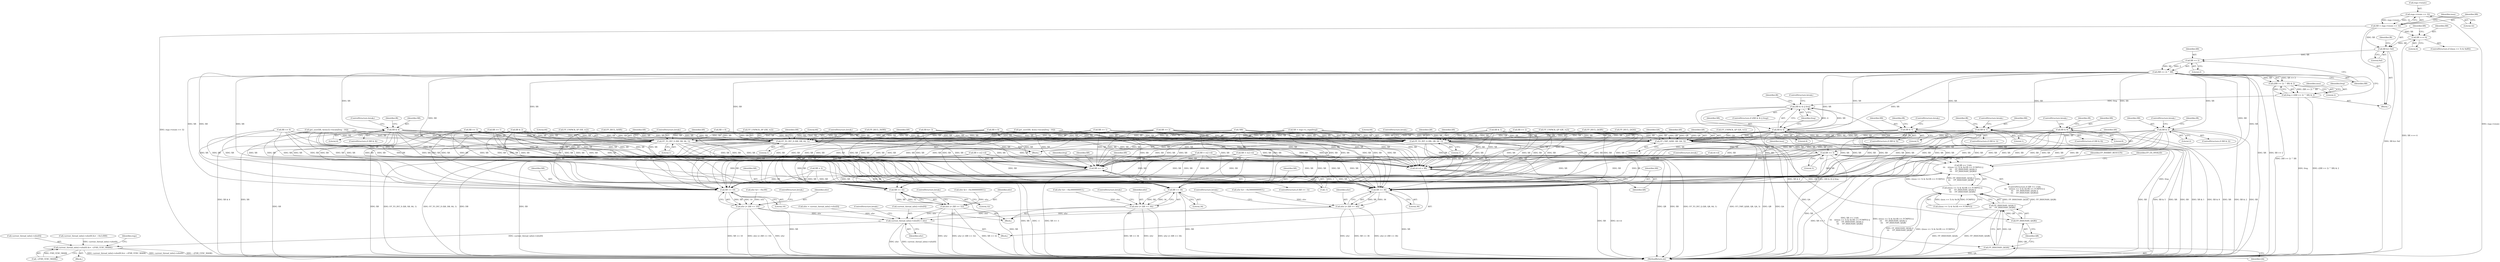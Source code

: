 digraph "0_linux_a8b0ca17b80e92faab46ee7179ba9e99ccb61233_42@pointer" {
"1000724" [label="(Call,regs->tstate >> 32)"];
"1000722" [label="(Call,XR = regs->tstate >> 32)"];
"1000735" [label="(Call,XR >>= 4)"];
"1000738" [label="(Call,XR &= 0xf)"];
"1000748" [label="(Call,XR >> 2)"];
"1000747" [label="(Call,(XR >> 2) ^ XR)"];
"1000746" [label="(Call,((XR >> 2) ^ XR) & 2)"];
"1000744" [label="(Call,freg = ((XR >> 2) ^ XR) & 2)"];
"1000771" [label="(Call,(XR & 4) || freg)"];
"1000762" [label="(Call,XR & 4)"];
"1001595" [label="(Call,FP_TO_INT_S (XR, SB, 64, 1))"];
"1001773" [label="(Call,XR == -1)"];
"1001791" [label="(Call,XR << 10)"];
"1001789" [label="(Call,xfsr |= (XR << 10))"];
"1001825" [label="(Call,current_thread_info()->xfsr[0] = xfsr)"];
"1001870" [label="(Call,current_thread_info()->xfsr[0] &= ~(FSR_CEXC_MASK))"];
"1001801" [label="(Call,XR << 32)"];
"1001799" [label="(Call,xfsr |= (XR << 32))"];
"1001811" [label="(Call,XR << 34)"];
"1001809" [label="(Call,xfsr |= (XR << 34))"];
"1001821" [label="(Call,XR << 36)"];
"1001819" [label="(Call,xfsr |= (XR << 36))"];
"1001841" [label="(Call,rd->d = XR)"];
"1001602" [label="(Call,FP_TO_INT_D (XR, DB, 64, 1))"];
"1001609" [label="(Call,FP_TO_INT_Q (XR, QB, 64, 1))"];
"1001728" [label="(Call,FP_CMP_Q(XR, QB, QA, 3))"];
"1001735" [label="(Call,XR == 3)"];
"1001734" [label="(Call,XR == 3 &&\n\t\t\t    (((insn >> 5) & 0x1ff) == FCMPEQ ||\n\t\t\t     FP_ISSIGNAN_Q(QA) ||\n\t\t\t     FP_ISSIGNAN_Q(QB)))"];
"1001747" [label="(Call,FP_ISSIGNAN_Q(QA))"];
"1001746" [label="(Call,FP_ISSIGNAN_Q(QA) ||\n\t\t\t     FP_ISSIGNAN_Q(QB))"];
"1001738" [label="(Call,((insn >> 5) & 0x1ff) == FCMPEQ ||\n\t\t\t     FP_ISSIGNAN_Q(QA) ||\n\t\t\t     FP_ISSIGNAN_Q(QB))"];
"1001749" [label="(Call,FP_ISSIGNAN_Q(QB))"];
"1000772" [label="(Call,XR & 4)"];
"1000789" [label="(Call,XR & 5)"];
"1000798" [label="(Call,XR & 1)"];
"1000807" [label="(Call,XR & 8)"];
"1000816" [label="(Call,XR & 2)"];
"1001821" [label="(Call,XR << 36)"];
"1000748" [label="(Call,XR >> 2)"];
"1000694" [label="(Call,XR == 2)"];
"1001628" [label="(Call,XR = rs2->d)"];
"1001796" [label="(Call,xfsr &= ~0x300000000UL)"];
"1001748" [label="(Identifier,QA)"];
"1001810" [label="(Identifier,xfsr)"];
"1000722" [label="(Call,XR = regs->tstate >> 32)"];
"1000744" [label="(Call,freg = ((XR >> 2) ^ XR) & 2)"];
"1000745" [label="(Identifier,freg)"];
"1000768" [label="(ControlStructure,break;)"];
"1000685" [label="(Call,XR & 2)"];
"1000931" [label="(Call,!XR)"];
"1000806" [label="(ControlStructure,if (XR & 8))"];
"1001612" [label="(Literal,64)"];
"1000738" [label="(Call,XR &= 0xf)"];
"1001824" [label="(ControlStructure,break;)"];
"1000187" [label="(Call,FP_DECL_D(DB))"];
"1001603" [label="(Identifier,XR)"];
"1001746" [label="(Call,FP_ISSIGNAN_Q(QA) ||\n\t\t\t     FP_ISSIGNAN_Q(QB))"];
"1000804" [label="(ControlStructure,break;)"];
"1000815" [label="(ControlStructure,if (XR & 2))"];
"1000948" [label="(Call,XR < 0)"];
"1000739" [label="(Identifier,XR)"];
"1001811" [label="(Call,XR << 34)"];
"1001599" [label="(Literal,1)"];
"1000676" [label="(Call,XR == 1)"];
"1000747" [label="(Call,(XR >> 2) ^ XR)"];
"1000849" [label="(Call,XR = 0)"];
"1000736" [label="(Identifier,XR)"];
"1001772" [label="(ControlStructure,if (XR == -1))"];
"1001823" [label="(Literal,36)"];
"1001841" [label="(Call,rd->d = XR)"];
"1001614" [label="(ControlStructure,break;)"];
"1001728" [label="(Call,FP_CMP_Q(XR, QB, QA, 3))"];
"1000818" [label="(Literal,2)"];
"1001822" [label="(Identifier,XR)"];
"1000181" [label="(Call,FP_DECL_S(SB))"];
"1001813" [label="(Literal,34)"];
"1000751" [label="(Identifier,XR)"];
"1000813" [label="(ControlStructure,break;)"];
"1001765" [label="(Call,xfsr = current_thread_info()->xfsr[0])"];
"1000799" [label="(Identifier,XR)"];
"1000752" [label="(Literal,2)"];
"1001825" [label="(Call,current_thread_info()->xfsr[0] = xfsr)"];
"1000732" [label="(Identifier,insn)"];
"1001602" [label="(Call,FP_TO_INT_D (XR, DB, 64, 1))"];
"1000857" [label="(Call,XR = regs->u_regs[freg])"];
"1001735" [label="(Call,XR == 3)"];
"1001774" [label="(Identifier,XR)"];
"1000740" [label="(Literal,0xf)"];
"1000756" [label="(Identifier,insn)"];
"1001606" [label="(Literal,1)"];
"1001832" [label="(ControlStructure,break;)"];
"1001015" [label="(Block,)"];
"1000770" [label="(ControlStructure,if ((XR & 4) || freg))"];
"1001775" [label="(Call,-1)"];
"1001755" [label="(Identifier,FP_INHIBIT_RESULTS)"];
"1001752" [label="(Identifier,FP_EX_INVALID)"];
"1001802" [label="(Identifier,XR)"];
"1001800" [label="(Identifier,xfsr)"];
"1000816" [label="(Call,XR & 2)"];
"1001736" [label="(Identifier,XR)"];
"1001613" [label="(Literal,1)"];
"1000939" [label="(Call,XR <= 0)"];
"1000788" [label="(ControlStructure,if (XR & 5))"];
"1000811" [label="(Identifier,IR)"];
"1000884" [label="(Call,get_user(XR, &win32->locals[freg - 16]))"];
"1000632" [label="(Call,XR &= 3)"];
"1001791" [label="(Call,XR << 10)"];
"1001734" [label="(Call,XR == 3 &&\n\t\t\t    (((insn >> 5) & 0x1ff) == FCMPEQ ||\n\t\t\t     FP_ISSIGNAN_Q(QA) ||\n\t\t\t     FP_ISSIGNAN_Q(QB)))"];
"1000191" [label="(Call,FP_DECL_Q(QA))"];
"1000909" [label="(Call,get_user(XR, &win->locals[freg - 16]))"];
"1001763" [label="(Block,)"];
"1001816" [label="(Call,xfsr &= ~0x3000000000UL)"];
"1000764" [label="(Literal,4)"];
"1001731" [label="(Identifier,QA)"];
"1001846" [label="(ControlStructure,break;)"];
"1001777" [label="(Call,XR = 2)"];
"1000774" [label="(Literal,4)"];
"1000742" [label="(Identifier,IR)"];
"1001799" [label="(Call,xfsr |= (XR << 32))"];
"1001804" [label="(ControlStructure,break;)"];
"1001871" [label="(Call,current_thread_info()->xfsr[0])"];
"1001729" [label="(Identifier,XR)"];
"1000779" [label="(ControlStructure,break;)"];
"1001831" [label="(Identifier,xfsr)"];
"1000655" [label="(Call,XR == 1)"];
"1001789" [label="(Call,xfsr |= (XR << 10))"];
"1001782" [label="(Identifier,freg)"];
"1001812" [label="(Identifier,XR)"];
"1001739" [label="(Call,((insn >> 5) & 0x1ff) == FCMPEQ)"];
"1000737" [label="(Literal,4)"];
"1000761" [label="(ControlStructure,if (XR & 4))"];
"1001790" [label="(Identifier,xfsr)"];
"1001786" [label="(Call,xfsr &= ~0xc00)"];
"1001046" [label="(Call,current_thread_info()->xfsr[0] &= ~0x1c000)"];
"1001236" [label="(Call,FP_UNPACK_DP (DB, rs2))"];
"1001784" [label="(Block,)"];
"1000795" [label="(ControlStructure,break;)"];
"1001778" [label="(Identifier,XR)"];
"1001231" [label="(Call,FP_UNPACK_QP (QB, rs2))"];
"1000777" [label="(Identifier,IR)"];
"1000750" [label="(Literal,2)"];
"1001635" [label="(Call,XR = rs2->d)"];
"1001730" [label="(Identifier,QB)"];
"1000728" [label="(Literal,32)"];
"1001842" [label="(Call,rd->d)"];
"1001806" [label="(Call,xfsr &= ~0xc00000000UL)"];
"1001820" [label="(Identifier,xfsr)"];
"1000809" [label="(Literal,8)"];
"1000746" [label="(Call,((XR >> 2) ^ XR) & 2)"];
"1001773" [label="(Call,XR == -1)"];
"1000790" [label="(Identifier,XR)"];
"1000771" [label="(Call,(XR & 4) || freg)"];
"1001597" [label="(Identifier,SB)"];
"1001826" [label="(Call,current_thread_info()->xfsr[0])"];
"1000773" [label="(Identifier,XR)"];
"1000762" [label="(Call,XR & 4)"];
"1000658" [label="(Call,XR == 2)"];
"1001792" [label="(Identifier,XR)"];
"1001611" [label="(Identifier,QB)"];
"1000808" [label="(Identifier,XR)"];
"1000791" [label="(Literal,5)"];
"1000667" [label="(Call,XR & 1)"];
"1000817" [label="(Identifier,XR)"];
"1001600" [label="(ControlStructure,break;)"];
"1001819" [label="(Call,xfsr |= (XR << 36))"];
"1000793" [label="(Identifier,IR)"];
"1000822" [label="(ControlStructure,break;)"];
"1001845" [label="(Identifier,XR)"];
"1001737" [label="(Literal,3)"];
"1001609" [label="(Call,FP_TO_INT_Q (XR, QB, 64, 1))"];
"1001880" [label="(Identifier,regs)"];
"1000725" [label="(Call,regs->tstate)"];
"1000193" [label="(Call,FP_DECL_Q(QB))"];
"1001610" [label="(Identifier,XR)"];
"1000798" [label="(Call,XR & 1)"];
"1000766" [label="(Identifier,IR)"];
"1001742" [label="(Identifier,insn)"];
"1001596" [label="(Identifier,XR)"];
"1000575" [label="(Block,)"];
"1001750" [label="(Identifier,QB)"];
"1001895" [label="(MethodReturn,int)"];
"1000703" [label="(Call,XR == 3)"];
"1001604" [label="(Identifier,DB)"];
"1000800" [label="(Literal,1)"];
"1001747" [label="(Call,FP_ISSIGNAN_Q(QA))"];
"1001605" [label="(Literal,64)"];
"1001876" [label="(Call,~(FSR_CEXC_MASK))"];
"1000724" [label="(Call,regs->tstate >> 32)"];
"1001642" [label="(Call,XR = rs2->d)"];
"1001793" [label="(Literal,10)"];
"1000807" [label="(Call,XR & 8)"];
"1001598" [label="(Literal,64)"];
"1000723" [label="(Identifier,XR)"];
"1001814" [label="(ControlStructure,break;)"];
"1001607" [label="(ControlStructure,break;)"];
"1001794" [label="(ControlStructure,break;)"];
"1000735" [label="(Call,XR >>= 4)"];
"1001870" [label="(Call,current_thread_info()->xfsr[0] &= ~(FSR_CEXC_MASK))"];
"1001809" [label="(Call,xfsr |= (XR << 34))"];
"1000775" [label="(Identifier,freg)"];
"1001801" [label="(Call,XR << 32)"];
"1001595" [label="(Call,FP_TO_INT_S (XR, SB, 64, 1))"];
"1000749" [label="(Identifier,XR)"];
"1001803" [label="(Literal,32)"];
"1000772" [label="(Call,XR & 4)"];
"1001733" [label="(ControlStructure,if (XR == 3 &&\n\t\t\t    (((insn >> 5) & 0x1ff) == FCMPEQ ||\n\t\t\t     FP_ISSIGNAN_Q(QA) ||\n\t\t\t     FP_ISSIGNAN_Q(QB))))"];
"1001732" [label="(Literal,3)"];
"1000763" [label="(Identifier,XR)"];
"1001738" [label="(Call,((insn >> 5) & 0x1ff) == FCMPEQ ||\n\t\t\t     FP_ISSIGNAN_Q(QA) ||\n\t\t\t     FP_ISSIGNAN_Q(QB))"];
"1000802" [label="(Identifier,IR)"];
"1000789" [label="(Call,XR & 5)"];
"1001241" [label="(Call,FP_UNPACK_SP (SB, rs2))"];
"1000820" [label="(Identifier,IR)"];
"1001379" [label="(Block,)"];
"1001134" [label="(Call,FP_UNPACK_QP (QA, rs1))"];
"1000797" [label="(ControlStructure,if (XR & 1))"];
"1000729" [label="(ControlStructure,if ((insn >> 5) & 0x80))"];
"1001749" [label="(Call,FP_ISSIGNAN_Q(QB))"];
"1000724" -> "1000722"  [label="AST: "];
"1000724" -> "1000728"  [label="CFG: "];
"1000725" -> "1000724"  [label="AST: "];
"1000728" -> "1000724"  [label="AST: "];
"1000722" -> "1000724"  [label="CFG: "];
"1000724" -> "1001895"  [label="DDG: regs->tstate"];
"1000724" -> "1000722"  [label="DDG: regs->tstate"];
"1000724" -> "1000722"  [label="DDG: 32"];
"1000722" -> "1000575"  [label="AST: "];
"1000723" -> "1000722"  [label="AST: "];
"1000732" -> "1000722"  [label="CFG: "];
"1000722" -> "1001895"  [label="DDG: regs->tstate >> 32"];
"1000722" -> "1000735"  [label="DDG: XR"];
"1000722" -> "1000738"  [label="DDG: XR"];
"1000735" -> "1000729"  [label="AST: "];
"1000735" -> "1000737"  [label="CFG: "];
"1000736" -> "1000735"  [label="AST: "];
"1000737" -> "1000735"  [label="AST: "];
"1000739" -> "1000735"  [label="CFG: "];
"1000735" -> "1001895"  [label="DDG: XR >>= 4"];
"1000735" -> "1000738"  [label="DDG: XR"];
"1000738" -> "1000575"  [label="AST: "];
"1000738" -> "1000740"  [label="CFG: "];
"1000739" -> "1000738"  [label="AST: "];
"1000740" -> "1000738"  [label="AST: "];
"1000742" -> "1000738"  [label="CFG: "];
"1000738" -> "1001895"  [label="DDG: XR &= 0xf"];
"1000738" -> "1000748"  [label="DDG: XR"];
"1000748" -> "1000747"  [label="AST: "];
"1000748" -> "1000750"  [label="CFG: "];
"1000749" -> "1000748"  [label="AST: "];
"1000750" -> "1000748"  [label="AST: "];
"1000751" -> "1000748"  [label="CFG: "];
"1000748" -> "1000747"  [label="DDG: XR"];
"1000748" -> "1000747"  [label="DDG: 2"];
"1000747" -> "1000746"  [label="AST: "];
"1000747" -> "1000751"  [label="CFG: "];
"1000751" -> "1000747"  [label="AST: "];
"1000752" -> "1000747"  [label="CFG: "];
"1000747" -> "1001895"  [label="DDG: XR"];
"1000747" -> "1001895"  [label="DDG: XR >> 2"];
"1000747" -> "1000746"  [label="DDG: XR >> 2"];
"1000747" -> "1000746"  [label="DDG: XR"];
"1000747" -> "1000762"  [label="DDG: XR"];
"1000747" -> "1000772"  [label="DDG: XR"];
"1000747" -> "1000789"  [label="DDG: XR"];
"1000747" -> "1000798"  [label="DDG: XR"];
"1000747" -> "1000807"  [label="DDG: XR"];
"1000747" -> "1000816"  [label="DDG: XR"];
"1000747" -> "1001595"  [label="DDG: XR"];
"1000747" -> "1001602"  [label="DDG: XR"];
"1000747" -> "1001609"  [label="DDG: XR"];
"1000747" -> "1001728"  [label="DDG: XR"];
"1000747" -> "1001773"  [label="DDG: XR"];
"1000747" -> "1001791"  [label="DDG: XR"];
"1000747" -> "1001801"  [label="DDG: XR"];
"1000747" -> "1001811"  [label="DDG: XR"];
"1000747" -> "1001821"  [label="DDG: XR"];
"1000747" -> "1001841"  [label="DDG: XR"];
"1000746" -> "1000744"  [label="AST: "];
"1000746" -> "1000752"  [label="CFG: "];
"1000752" -> "1000746"  [label="AST: "];
"1000744" -> "1000746"  [label="CFG: "];
"1000746" -> "1001895"  [label="DDG: (XR >> 2) ^ XR"];
"1000746" -> "1000744"  [label="DDG: (XR >> 2) ^ XR"];
"1000746" -> "1000744"  [label="DDG: 2"];
"1000744" -> "1000575"  [label="AST: "];
"1000745" -> "1000744"  [label="AST: "];
"1000756" -> "1000744"  [label="CFG: "];
"1000744" -> "1001895"  [label="DDG: freg"];
"1000744" -> "1001895"  [label="DDG: ((XR >> 2) ^ XR) & 2"];
"1000744" -> "1000771"  [label="DDG: freg"];
"1000771" -> "1000770"  [label="AST: "];
"1000771" -> "1000772"  [label="CFG: "];
"1000771" -> "1000775"  [label="CFG: "];
"1000772" -> "1000771"  [label="AST: "];
"1000775" -> "1000771"  [label="AST: "];
"1000777" -> "1000771"  [label="CFG: "];
"1000779" -> "1000771"  [label="CFG: "];
"1000771" -> "1001895"  [label="DDG: XR & 4"];
"1000771" -> "1001895"  [label="DDG: (XR & 4) || freg"];
"1000771" -> "1001895"  [label="DDG: freg"];
"1000772" -> "1000771"  [label="DDG: XR"];
"1000772" -> "1000771"  [label="DDG: 4"];
"1000762" -> "1000761"  [label="AST: "];
"1000762" -> "1000764"  [label="CFG: "];
"1000763" -> "1000762"  [label="AST: "];
"1000764" -> "1000762"  [label="AST: "];
"1000766" -> "1000762"  [label="CFG: "];
"1000768" -> "1000762"  [label="CFG: "];
"1000762" -> "1001895"  [label="DDG: XR & 4"];
"1000762" -> "1001895"  [label="DDG: XR"];
"1000762" -> "1001595"  [label="DDG: XR"];
"1000762" -> "1001602"  [label="DDG: XR"];
"1000762" -> "1001609"  [label="DDG: XR"];
"1000762" -> "1001728"  [label="DDG: XR"];
"1000762" -> "1001773"  [label="DDG: XR"];
"1000762" -> "1001791"  [label="DDG: XR"];
"1000762" -> "1001801"  [label="DDG: XR"];
"1000762" -> "1001811"  [label="DDG: XR"];
"1000762" -> "1001821"  [label="DDG: XR"];
"1000762" -> "1001841"  [label="DDG: XR"];
"1001595" -> "1001379"  [label="AST: "];
"1001595" -> "1001599"  [label="CFG: "];
"1001596" -> "1001595"  [label="AST: "];
"1001597" -> "1001595"  [label="AST: "];
"1001598" -> "1001595"  [label="AST: "];
"1001599" -> "1001595"  [label="AST: "];
"1001600" -> "1001595"  [label="CFG: "];
"1001595" -> "1001895"  [label="DDG: SB"];
"1001595" -> "1001895"  [label="DDG: XR"];
"1001595" -> "1001895"  [label="DDG: FP_TO_INT_S (XR, SB, 64, 1)"];
"1000857" -> "1001595"  [label="DDG: XR"];
"1000807" -> "1001595"  [label="DDG: XR"];
"1000676" -> "1001595"  [label="DDG: XR"];
"1000849" -> "1001595"  [label="DDG: XR"];
"1000667" -> "1001595"  [label="DDG: XR"];
"1000816" -> "1001595"  [label="DDG: XR"];
"1000789" -> "1001595"  [label="DDG: XR"];
"1000909" -> "1001595"  [label="DDG: XR"];
"1000931" -> "1001595"  [label="DDG: XR"];
"1000703" -> "1001595"  [label="DDG: XR"];
"1000655" -> "1001595"  [label="DDG: XR"];
"1000772" -> "1001595"  [label="DDG: XR"];
"1000694" -> "1001595"  [label="DDG: XR"];
"1000884" -> "1001595"  [label="DDG: XR"];
"1000632" -> "1001595"  [label="DDG: XR"];
"1000939" -> "1001595"  [label="DDG: XR"];
"1000798" -> "1001595"  [label="DDG: XR"];
"1000685" -> "1001595"  [label="DDG: XR"];
"1000658" -> "1001595"  [label="DDG: XR"];
"1000948" -> "1001595"  [label="DDG: XR"];
"1000181" -> "1001595"  [label="DDG: SB"];
"1001241" -> "1001595"  [label="DDG: SB"];
"1001595" -> "1001773"  [label="DDG: XR"];
"1001595" -> "1001791"  [label="DDG: XR"];
"1001595" -> "1001801"  [label="DDG: XR"];
"1001595" -> "1001811"  [label="DDG: XR"];
"1001595" -> "1001821"  [label="DDG: XR"];
"1001595" -> "1001841"  [label="DDG: XR"];
"1001773" -> "1001772"  [label="AST: "];
"1001773" -> "1001775"  [label="CFG: "];
"1001774" -> "1001773"  [label="AST: "];
"1001775" -> "1001773"  [label="AST: "];
"1001778" -> "1001773"  [label="CFG: "];
"1001782" -> "1001773"  [label="CFG: "];
"1001773" -> "1001895"  [label="DDG: XR"];
"1001773" -> "1001895"  [label="DDG: -1"];
"1001773" -> "1001895"  [label="DDG: XR == -1"];
"1000857" -> "1001773"  [label="DDG: XR"];
"1000807" -> "1001773"  [label="DDG: XR"];
"1000676" -> "1001773"  [label="DDG: XR"];
"1000849" -> "1001773"  [label="DDG: XR"];
"1000667" -> "1001773"  [label="DDG: XR"];
"1000816" -> "1001773"  [label="DDG: XR"];
"1001609" -> "1001773"  [label="DDG: XR"];
"1000909" -> "1001773"  [label="DDG: XR"];
"1001602" -> "1001773"  [label="DDG: XR"];
"1000931" -> "1001773"  [label="DDG: XR"];
"1000703" -> "1001773"  [label="DDG: XR"];
"1001628" -> "1001773"  [label="DDG: XR"];
"1001642" -> "1001773"  [label="DDG: XR"];
"1001635" -> "1001773"  [label="DDG: XR"];
"1000655" -> "1001773"  [label="DDG: XR"];
"1000772" -> "1001773"  [label="DDG: XR"];
"1000694" -> "1001773"  [label="DDG: XR"];
"1000884" -> "1001773"  [label="DDG: XR"];
"1000632" -> "1001773"  [label="DDG: XR"];
"1000789" -> "1001773"  [label="DDG: XR"];
"1000939" -> "1001773"  [label="DDG: XR"];
"1000798" -> "1001773"  [label="DDG: XR"];
"1000685" -> "1001773"  [label="DDG: XR"];
"1000658" -> "1001773"  [label="DDG: XR"];
"1001735" -> "1001773"  [label="DDG: XR"];
"1000948" -> "1001773"  [label="DDG: XR"];
"1001775" -> "1001773"  [label="DDG: 1"];
"1001773" -> "1001791"  [label="DDG: XR"];
"1001773" -> "1001801"  [label="DDG: XR"];
"1001773" -> "1001811"  [label="DDG: XR"];
"1001773" -> "1001821"  [label="DDG: XR"];
"1001791" -> "1001789"  [label="AST: "];
"1001791" -> "1001793"  [label="CFG: "];
"1001792" -> "1001791"  [label="AST: "];
"1001793" -> "1001791"  [label="AST: "];
"1001789" -> "1001791"  [label="CFG: "];
"1001791" -> "1001895"  [label="DDG: XR"];
"1001791" -> "1001789"  [label="DDG: XR"];
"1001791" -> "1001789"  [label="DDG: 10"];
"1000857" -> "1001791"  [label="DDG: XR"];
"1000807" -> "1001791"  [label="DDG: XR"];
"1000676" -> "1001791"  [label="DDG: XR"];
"1000849" -> "1001791"  [label="DDG: XR"];
"1000667" -> "1001791"  [label="DDG: XR"];
"1000816" -> "1001791"  [label="DDG: XR"];
"1001609" -> "1001791"  [label="DDG: XR"];
"1000909" -> "1001791"  [label="DDG: XR"];
"1001602" -> "1001791"  [label="DDG: XR"];
"1000931" -> "1001791"  [label="DDG: XR"];
"1001628" -> "1001791"  [label="DDG: XR"];
"1001642" -> "1001791"  [label="DDG: XR"];
"1001635" -> "1001791"  [label="DDG: XR"];
"1000655" -> "1001791"  [label="DDG: XR"];
"1000772" -> "1001791"  [label="DDG: XR"];
"1000694" -> "1001791"  [label="DDG: XR"];
"1000884" -> "1001791"  [label="DDG: XR"];
"1000632" -> "1001791"  [label="DDG: XR"];
"1001777" -> "1001791"  [label="DDG: XR"];
"1000789" -> "1001791"  [label="DDG: XR"];
"1000939" -> "1001791"  [label="DDG: XR"];
"1000798" -> "1001791"  [label="DDG: XR"];
"1000685" -> "1001791"  [label="DDG: XR"];
"1000658" -> "1001791"  [label="DDG: XR"];
"1001735" -> "1001791"  [label="DDG: XR"];
"1000948" -> "1001791"  [label="DDG: XR"];
"1000703" -> "1001791"  [label="DDG: XR"];
"1001789" -> "1001784"  [label="AST: "];
"1001790" -> "1001789"  [label="AST: "];
"1001794" -> "1001789"  [label="CFG: "];
"1001789" -> "1001895"  [label="DDG: xfsr"];
"1001789" -> "1001895"  [label="DDG: XR << 10"];
"1001789" -> "1001895"  [label="DDG: xfsr |= (XR << 10)"];
"1001786" -> "1001789"  [label="DDG: xfsr"];
"1001789" -> "1001825"  [label="DDG: xfsr"];
"1001825" -> "1001763"  [label="AST: "];
"1001825" -> "1001831"  [label="CFG: "];
"1001826" -> "1001825"  [label="AST: "];
"1001831" -> "1001825"  [label="AST: "];
"1001832" -> "1001825"  [label="CFG: "];
"1001825" -> "1001895"  [label="DDG: xfsr"];
"1001825" -> "1001895"  [label="DDG: current_thread_info()->xfsr[0]"];
"1001765" -> "1001825"  [label="DDG: xfsr"];
"1001819" -> "1001825"  [label="DDG: xfsr"];
"1001809" -> "1001825"  [label="DDG: xfsr"];
"1001799" -> "1001825"  [label="DDG: xfsr"];
"1001825" -> "1001870"  [label="DDG: current_thread_info()->xfsr[0]"];
"1001870" -> "1001015"  [label="AST: "];
"1001870" -> "1001876"  [label="CFG: "];
"1001871" -> "1001870"  [label="AST: "];
"1001876" -> "1001870"  [label="AST: "];
"1001880" -> "1001870"  [label="CFG: "];
"1001870" -> "1001895"  [label="DDG: current_thread_info()->xfsr[0] &= ~(FSR_CEXC_MASK)"];
"1001870" -> "1001895"  [label="DDG: current_thread_info()->xfsr[0]"];
"1001870" -> "1001895"  [label="DDG: ~(FSR_CEXC_MASK)"];
"1001046" -> "1001870"  [label="DDG: current_thread_info()->xfsr[0]"];
"1001876" -> "1001870"  [label="DDG: FSR_CEXC_MASK"];
"1001801" -> "1001799"  [label="AST: "];
"1001801" -> "1001803"  [label="CFG: "];
"1001802" -> "1001801"  [label="AST: "];
"1001803" -> "1001801"  [label="AST: "];
"1001799" -> "1001801"  [label="CFG: "];
"1001801" -> "1001895"  [label="DDG: XR"];
"1001801" -> "1001799"  [label="DDG: XR"];
"1001801" -> "1001799"  [label="DDG: 32"];
"1000857" -> "1001801"  [label="DDG: XR"];
"1000807" -> "1001801"  [label="DDG: XR"];
"1000676" -> "1001801"  [label="DDG: XR"];
"1000849" -> "1001801"  [label="DDG: XR"];
"1000667" -> "1001801"  [label="DDG: XR"];
"1000816" -> "1001801"  [label="DDG: XR"];
"1001609" -> "1001801"  [label="DDG: XR"];
"1000909" -> "1001801"  [label="DDG: XR"];
"1001602" -> "1001801"  [label="DDG: XR"];
"1000931" -> "1001801"  [label="DDG: XR"];
"1001628" -> "1001801"  [label="DDG: XR"];
"1001642" -> "1001801"  [label="DDG: XR"];
"1001635" -> "1001801"  [label="DDG: XR"];
"1000655" -> "1001801"  [label="DDG: XR"];
"1000772" -> "1001801"  [label="DDG: XR"];
"1000694" -> "1001801"  [label="DDG: XR"];
"1000884" -> "1001801"  [label="DDG: XR"];
"1000632" -> "1001801"  [label="DDG: XR"];
"1001777" -> "1001801"  [label="DDG: XR"];
"1000789" -> "1001801"  [label="DDG: XR"];
"1000939" -> "1001801"  [label="DDG: XR"];
"1000798" -> "1001801"  [label="DDG: XR"];
"1000685" -> "1001801"  [label="DDG: XR"];
"1000658" -> "1001801"  [label="DDG: XR"];
"1001735" -> "1001801"  [label="DDG: XR"];
"1000948" -> "1001801"  [label="DDG: XR"];
"1000703" -> "1001801"  [label="DDG: XR"];
"1001799" -> "1001784"  [label="AST: "];
"1001800" -> "1001799"  [label="AST: "];
"1001804" -> "1001799"  [label="CFG: "];
"1001799" -> "1001895"  [label="DDG: XR << 32"];
"1001799" -> "1001895"  [label="DDG: xfsr"];
"1001799" -> "1001895"  [label="DDG: xfsr |= (XR << 32)"];
"1001796" -> "1001799"  [label="DDG: xfsr"];
"1001811" -> "1001809"  [label="AST: "];
"1001811" -> "1001813"  [label="CFG: "];
"1001812" -> "1001811"  [label="AST: "];
"1001813" -> "1001811"  [label="AST: "];
"1001809" -> "1001811"  [label="CFG: "];
"1001811" -> "1001895"  [label="DDG: XR"];
"1001811" -> "1001809"  [label="DDG: XR"];
"1001811" -> "1001809"  [label="DDG: 34"];
"1000857" -> "1001811"  [label="DDG: XR"];
"1000807" -> "1001811"  [label="DDG: XR"];
"1000676" -> "1001811"  [label="DDG: XR"];
"1000849" -> "1001811"  [label="DDG: XR"];
"1000667" -> "1001811"  [label="DDG: XR"];
"1000816" -> "1001811"  [label="DDG: XR"];
"1001609" -> "1001811"  [label="DDG: XR"];
"1000909" -> "1001811"  [label="DDG: XR"];
"1001602" -> "1001811"  [label="DDG: XR"];
"1000931" -> "1001811"  [label="DDG: XR"];
"1001628" -> "1001811"  [label="DDG: XR"];
"1001642" -> "1001811"  [label="DDG: XR"];
"1001635" -> "1001811"  [label="DDG: XR"];
"1000655" -> "1001811"  [label="DDG: XR"];
"1000772" -> "1001811"  [label="DDG: XR"];
"1000694" -> "1001811"  [label="DDG: XR"];
"1000884" -> "1001811"  [label="DDG: XR"];
"1000632" -> "1001811"  [label="DDG: XR"];
"1001777" -> "1001811"  [label="DDG: XR"];
"1000789" -> "1001811"  [label="DDG: XR"];
"1000939" -> "1001811"  [label="DDG: XR"];
"1000798" -> "1001811"  [label="DDG: XR"];
"1000685" -> "1001811"  [label="DDG: XR"];
"1000658" -> "1001811"  [label="DDG: XR"];
"1001735" -> "1001811"  [label="DDG: XR"];
"1000948" -> "1001811"  [label="DDG: XR"];
"1000703" -> "1001811"  [label="DDG: XR"];
"1001809" -> "1001784"  [label="AST: "];
"1001810" -> "1001809"  [label="AST: "];
"1001814" -> "1001809"  [label="CFG: "];
"1001809" -> "1001895"  [label="DDG: xfsr |= (XR << 34)"];
"1001809" -> "1001895"  [label="DDG: XR << 34"];
"1001809" -> "1001895"  [label="DDG: xfsr"];
"1001806" -> "1001809"  [label="DDG: xfsr"];
"1001821" -> "1001819"  [label="AST: "];
"1001821" -> "1001823"  [label="CFG: "];
"1001822" -> "1001821"  [label="AST: "];
"1001823" -> "1001821"  [label="AST: "];
"1001819" -> "1001821"  [label="CFG: "];
"1001821" -> "1001895"  [label="DDG: XR"];
"1001821" -> "1001819"  [label="DDG: XR"];
"1001821" -> "1001819"  [label="DDG: 36"];
"1000857" -> "1001821"  [label="DDG: XR"];
"1000807" -> "1001821"  [label="DDG: XR"];
"1000676" -> "1001821"  [label="DDG: XR"];
"1000849" -> "1001821"  [label="DDG: XR"];
"1000667" -> "1001821"  [label="DDG: XR"];
"1000816" -> "1001821"  [label="DDG: XR"];
"1001609" -> "1001821"  [label="DDG: XR"];
"1000909" -> "1001821"  [label="DDG: XR"];
"1001602" -> "1001821"  [label="DDG: XR"];
"1000931" -> "1001821"  [label="DDG: XR"];
"1001628" -> "1001821"  [label="DDG: XR"];
"1001642" -> "1001821"  [label="DDG: XR"];
"1001635" -> "1001821"  [label="DDG: XR"];
"1000655" -> "1001821"  [label="DDG: XR"];
"1000772" -> "1001821"  [label="DDG: XR"];
"1000694" -> "1001821"  [label="DDG: XR"];
"1000884" -> "1001821"  [label="DDG: XR"];
"1000632" -> "1001821"  [label="DDG: XR"];
"1001777" -> "1001821"  [label="DDG: XR"];
"1000789" -> "1001821"  [label="DDG: XR"];
"1000939" -> "1001821"  [label="DDG: XR"];
"1000798" -> "1001821"  [label="DDG: XR"];
"1000685" -> "1001821"  [label="DDG: XR"];
"1000658" -> "1001821"  [label="DDG: XR"];
"1001735" -> "1001821"  [label="DDG: XR"];
"1000948" -> "1001821"  [label="DDG: XR"];
"1000703" -> "1001821"  [label="DDG: XR"];
"1001819" -> "1001784"  [label="AST: "];
"1001820" -> "1001819"  [label="AST: "];
"1001824" -> "1001819"  [label="CFG: "];
"1001819" -> "1001895"  [label="DDG: xfsr |= (XR << 36)"];
"1001819" -> "1001895"  [label="DDG: xfsr"];
"1001819" -> "1001895"  [label="DDG: XR << 36"];
"1001816" -> "1001819"  [label="DDG: xfsr"];
"1001841" -> "1001763"  [label="AST: "];
"1001841" -> "1001845"  [label="CFG: "];
"1001842" -> "1001841"  [label="AST: "];
"1001845" -> "1001841"  [label="AST: "];
"1001846" -> "1001841"  [label="CFG: "];
"1001841" -> "1001895"  [label="DDG: rd->d"];
"1001841" -> "1001895"  [label="DDG: XR"];
"1000857" -> "1001841"  [label="DDG: XR"];
"1000807" -> "1001841"  [label="DDG: XR"];
"1000676" -> "1001841"  [label="DDG: XR"];
"1000849" -> "1001841"  [label="DDG: XR"];
"1000667" -> "1001841"  [label="DDG: XR"];
"1000816" -> "1001841"  [label="DDG: XR"];
"1001609" -> "1001841"  [label="DDG: XR"];
"1000909" -> "1001841"  [label="DDG: XR"];
"1001602" -> "1001841"  [label="DDG: XR"];
"1000931" -> "1001841"  [label="DDG: XR"];
"1000703" -> "1001841"  [label="DDG: XR"];
"1001628" -> "1001841"  [label="DDG: XR"];
"1001642" -> "1001841"  [label="DDG: XR"];
"1001635" -> "1001841"  [label="DDG: XR"];
"1000655" -> "1001841"  [label="DDG: XR"];
"1000772" -> "1001841"  [label="DDG: XR"];
"1000694" -> "1001841"  [label="DDG: XR"];
"1000884" -> "1001841"  [label="DDG: XR"];
"1000632" -> "1001841"  [label="DDG: XR"];
"1000789" -> "1001841"  [label="DDG: XR"];
"1000939" -> "1001841"  [label="DDG: XR"];
"1000798" -> "1001841"  [label="DDG: XR"];
"1000685" -> "1001841"  [label="DDG: XR"];
"1000658" -> "1001841"  [label="DDG: XR"];
"1001735" -> "1001841"  [label="DDG: XR"];
"1000948" -> "1001841"  [label="DDG: XR"];
"1001602" -> "1001379"  [label="AST: "];
"1001602" -> "1001606"  [label="CFG: "];
"1001603" -> "1001602"  [label="AST: "];
"1001604" -> "1001602"  [label="AST: "];
"1001605" -> "1001602"  [label="AST: "];
"1001606" -> "1001602"  [label="AST: "];
"1001607" -> "1001602"  [label="CFG: "];
"1001602" -> "1001895"  [label="DDG: FP_TO_INT_D (XR, DB, 64, 1)"];
"1001602" -> "1001895"  [label="DDG: DB"];
"1001602" -> "1001895"  [label="DDG: XR"];
"1000857" -> "1001602"  [label="DDG: XR"];
"1000807" -> "1001602"  [label="DDG: XR"];
"1000676" -> "1001602"  [label="DDG: XR"];
"1000849" -> "1001602"  [label="DDG: XR"];
"1000667" -> "1001602"  [label="DDG: XR"];
"1000816" -> "1001602"  [label="DDG: XR"];
"1000789" -> "1001602"  [label="DDG: XR"];
"1000909" -> "1001602"  [label="DDG: XR"];
"1000931" -> "1001602"  [label="DDG: XR"];
"1000703" -> "1001602"  [label="DDG: XR"];
"1000655" -> "1001602"  [label="DDG: XR"];
"1000772" -> "1001602"  [label="DDG: XR"];
"1000694" -> "1001602"  [label="DDG: XR"];
"1000884" -> "1001602"  [label="DDG: XR"];
"1000632" -> "1001602"  [label="DDG: XR"];
"1000939" -> "1001602"  [label="DDG: XR"];
"1000798" -> "1001602"  [label="DDG: XR"];
"1000685" -> "1001602"  [label="DDG: XR"];
"1000658" -> "1001602"  [label="DDG: XR"];
"1000948" -> "1001602"  [label="DDG: XR"];
"1000187" -> "1001602"  [label="DDG: DB"];
"1001236" -> "1001602"  [label="DDG: DB"];
"1001609" -> "1001379"  [label="AST: "];
"1001609" -> "1001613"  [label="CFG: "];
"1001610" -> "1001609"  [label="AST: "];
"1001611" -> "1001609"  [label="AST: "];
"1001612" -> "1001609"  [label="AST: "];
"1001613" -> "1001609"  [label="AST: "];
"1001614" -> "1001609"  [label="CFG: "];
"1001609" -> "1001895"  [label="DDG: QB"];
"1001609" -> "1001895"  [label="DDG: XR"];
"1001609" -> "1001895"  [label="DDG: FP_TO_INT_Q (XR, QB, 64, 1)"];
"1000857" -> "1001609"  [label="DDG: XR"];
"1000807" -> "1001609"  [label="DDG: XR"];
"1000676" -> "1001609"  [label="DDG: XR"];
"1000849" -> "1001609"  [label="DDG: XR"];
"1000667" -> "1001609"  [label="DDG: XR"];
"1000816" -> "1001609"  [label="DDG: XR"];
"1000789" -> "1001609"  [label="DDG: XR"];
"1000909" -> "1001609"  [label="DDG: XR"];
"1000931" -> "1001609"  [label="DDG: XR"];
"1000703" -> "1001609"  [label="DDG: XR"];
"1000655" -> "1001609"  [label="DDG: XR"];
"1000772" -> "1001609"  [label="DDG: XR"];
"1000694" -> "1001609"  [label="DDG: XR"];
"1000884" -> "1001609"  [label="DDG: XR"];
"1000632" -> "1001609"  [label="DDG: XR"];
"1000939" -> "1001609"  [label="DDG: XR"];
"1000798" -> "1001609"  [label="DDG: XR"];
"1000685" -> "1001609"  [label="DDG: XR"];
"1000658" -> "1001609"  [label="DDG: XR"];
"1000948" -> "1001609"  [label="DDG: XR"];
"1001231" -> "1001609"  [label="DDG: QB"];
"1000193" -> "1001609"  [label="DDG: QB"];
"1001728" -> "1001379"  [label="AST: "];
"1001728" -> "1001732"  [label="CFG: "];
"1001729" -> "1001728"  [label="AST: "];
"1001730" -> "1001728"  [label="AST: "];
"1001731" -> "1001728"  [label="AST: "];
"1001732" -> "1001728"  [label="AST: "];
"1001736" -> "1001728"  [label="CFG: "];
"1001728" -> "1001895"  [label="DDG: QB"];
"1001728" -> "1001895"  [label="DDG: QA"];
"1001728" -> "1001895"  [label="DDG: FP_CMP_Q(XR, QB, QA, 3)"];
"1000857" -> "1001728"  [label="DDG: XR"];
"1000807" -> "1001728"  [label="DDG: XR"];
"1000676" -> "1001728"  [label="DDG: XR"];
"1000849" -> "1001728"  [label="DDG: XR"];
"1000667" -> "1001728"  [label="DDG: XR"];
"1000816" -> "1001728"  [label="DDG: XR"];
"1000789" -> "1001728"  [label="DDG: XR"];
"1000909" -> "1001728"  [label="DDG: XR"];
"1000931" -> "1001728"  [label="DDG: XR"];
"1000703" -> "1001728"  [label="DDG: XR"];
"1000655" -> "1001728"  [label="DDG: XR"];
"1000772" -> "1001728"  [label="DDG: XR"];
"1000694" -> "1001728"  [label="DDG: XR"];
"1000884" -> "1001728"  [label="DDG: XR"];
"1000632" -> "1001728"  [label="DDG: XR"];
"1000939" -> "1001728"  [label="DDG: XR"];
"1000798" -> "1001728"  [label="DDG: XR"];
"1000685" -> "1001728"  [label="DDG: XR"];
"1000658" -> "1001728"  [label="DDG: XR"];
"1000948" -> "1001728"  [label="DDG: XR"];
"1001231" -> "1001728"  [label="DDG: QB"];
"1000193" -> "1001728"  [label="DDG: QB"];
"1001134" -> "1001728"  [label="DDG: QA"];
"1000191" -> "1001728"  [label="DDG: QA"];
"1001728" -> "1001735"  [label="DDG: XR"];
"1001728" -> "1001747"  [label="DDG: QA"];
"1001728" -> "1001749"  [label="DDG: QB"];
"1001735" -> "1001734"  [label="AST: "];
"1001735" -> "1001737"  [label="CFG: "];
"1001736" -> "1001735"  [label="AST: "];
"1001737" -> "1001735"  [label="AST: "];
"1001742" -> "1001735"  [label="CFG: "];
"1001734" -> "1001735"  [label="CFG: "];
"1001735" -> "1001895"  [label="DDG: XR"];
"1001735" -> "1001734"  [label="DDG: XR"];
"1001735" -> "1001734"  [label="DDG: 3"];
"1001734" -> "1001733"  [label="AST: "];
"1001734" -> "1001738"  [label="CFG: "];
"1001738" -> "1001734"  [label="AST: "];
"1001752" -> "1001734"  [label="CFG: "];
"1001755" -> "1001734"  [label="CFG: "];
"1001734" -> "1001895"  [label="DDG: XR == 3"];
"1001734" -> "1001895"  [label="DDG: XR == 3 &&\n\t\t\t    (((insn >> 5) & 0x1ff) == FCMPEQ ||\n\t\t\t     FP_ISSIGNAN_Q(QA) ||\n\t\t\t     FP_ISSIGNAN_Q(QB))"];
"1001734" -> "1001895"  [label="DDG: ((insn >> 5) & 0x1ff) == FCMPEQ ||\n\t\t\t     FP_ISSIGNAN_Q(QA) ||\n\t\t\t     FP_ISSIGNAN_Q(QB)"];
"1001738" -> "1001734"  [label="DDG: ((insn >> 5) & 0x1ff) == FCMPEQ"];
"1001738" -> "1001734"  [label="DDG: FP_ISSIGNAN_Q(QA) ||\n\t\t\t     FP_ISSIGNAN_Q(QB)"];
"1001747" -> "1001746"  [label="AST: "];
"1001747" -> "1001748"  [label="CFG: "];
"1001748" -> "1001747"  [label="AST: "];
"1001750" -> "1001747"  [label="CFG: "];
"1001746" -> "1001747"  [label="CFG: "];
"1001747" -> "1001895"  [label="DDG: QA"];
"1001747" -> "1001746"  [label="DDG: QA"];
"1001746" -> "1001738"  [label="AST: "];
"1001746" -> "1001749"  [label="CFG: "];
"1001749" -> "1001746"  [label="AST: "];
"1001738" -> "1001746"  [label="CFG: "];
"1001746" -> "1001895"  [label="DDG: FP_ISSIGNAN_Q(QA)"];
"1001746" -> "1001895"  [label="DDG: FP_ISSIGNAN_Q(QB)"];
"1001746" -> "1001738"  [label="DDG: FP_ISSIGNAN_Q(QA)"];
"1001746" -> "1001738"  [label="DDG: FP_ISSIGNAN_Q(QB)"];
"1001749" -> "1001746"  [label="DDG: QB"];
"1001738" -> "1001739"  [label="CFG: "];
"1001739" -> "1001738"  [label="AST: "];
"1001738" -> "1001895"  [label="DDG: FP_ISSIGNAN_Q(QA) ||\n\t\t\t     FP_ISSIGNAN_Q(QB)"];
"1001738" -> "1001895"  [label="DDG: ((insn >> 5) & 0x1ff) == FCMPEQ"];
"1001739" -> "1001738"  [label="DDG: (insn >> 5) & 0x1ff"];
"1001739" -> "1001738"  [label="DDG: FCMPEQ"];
"1001749" -> "1001750"  [label="CFG: "];
"1001750" -> "1001749"  [label="AST: "];
"1001749" -> "1001895"  [label="DDG: QB"];
"1000772" -> "1000774"  [label="CFG: "];
"1000773" -> "1000772"  [label="AST: "];
"1000774" -> "1000772"  [label="AST: "];
"1000775" -> "1000772"  [label="CFG: "];
"1000772" -> "1001895"  [label="DDG: XR"];
"1000789" -> "1000788"  [label="AST: "];
"1000789" -> "1000791"  [label="CFG: "];
"1000790" -> "1000789"  [label="AST: "];
"1000791" -> "1000789"  [label="AST: "];
"1000793" -> "1000789"  [label="CFG: "];
"1000795" -> "1000789"  [label="CFG: "];
"1000789" -> "1001895"  [label="DDG: XR & 5"];
"1000789" -> "1001895"  [label="DDG: XR"];
"1000798" -> "1000797"  [label="AST: "];
"1000798" -> "1000800"  [label="CFG: "];
"1000799" -> "1000798"  [label="AST: "];
"1000800" -> "1000798"  [label="AST: "];
"1000802" -> "1000798"  [label="CFG: "];
"1000804" -> "1000798"  [label="CFG: "];
"1000798" -> "1001895"  [label="DDG: XR"];
"1000798" -> "1001895"  [label="DDG: XR & 1"];
"1000807" -> "1000806"  [label="AST: "];
"1000807" -> "1000809"  [label="CFG: "];
"1000808" -> "1000807"  [label="AST: "];
"1000809" -> "1000807"  [label="AST: "];
"1000811" -> "1000807"  [label="CFG: "];
"1000813" -> "1000807"  [label="CFG: "];
"1000807" -> "1001895"  [label="DDG: XR & 8"];
"1000807" -> "1001895"  [label="DDG: XR"];
"1000816" -> "1000815"  [label="AST: "];
"1000816" -> "1000818"  [label="CFG: "];
"1000817" -> "1000816"  [label="AST: "];
"1000818" -> "1000816"  [label="AST: "];
"1000820" -> "1000816"  [label="CFG: "];
"1000822" -> "1000816"  [label="CFG: "];
"1000816" -> "1001895"  [label="DDG: XR & 2"];
"1000816" -> "1001895"  [label="DDG: XR"];
}
